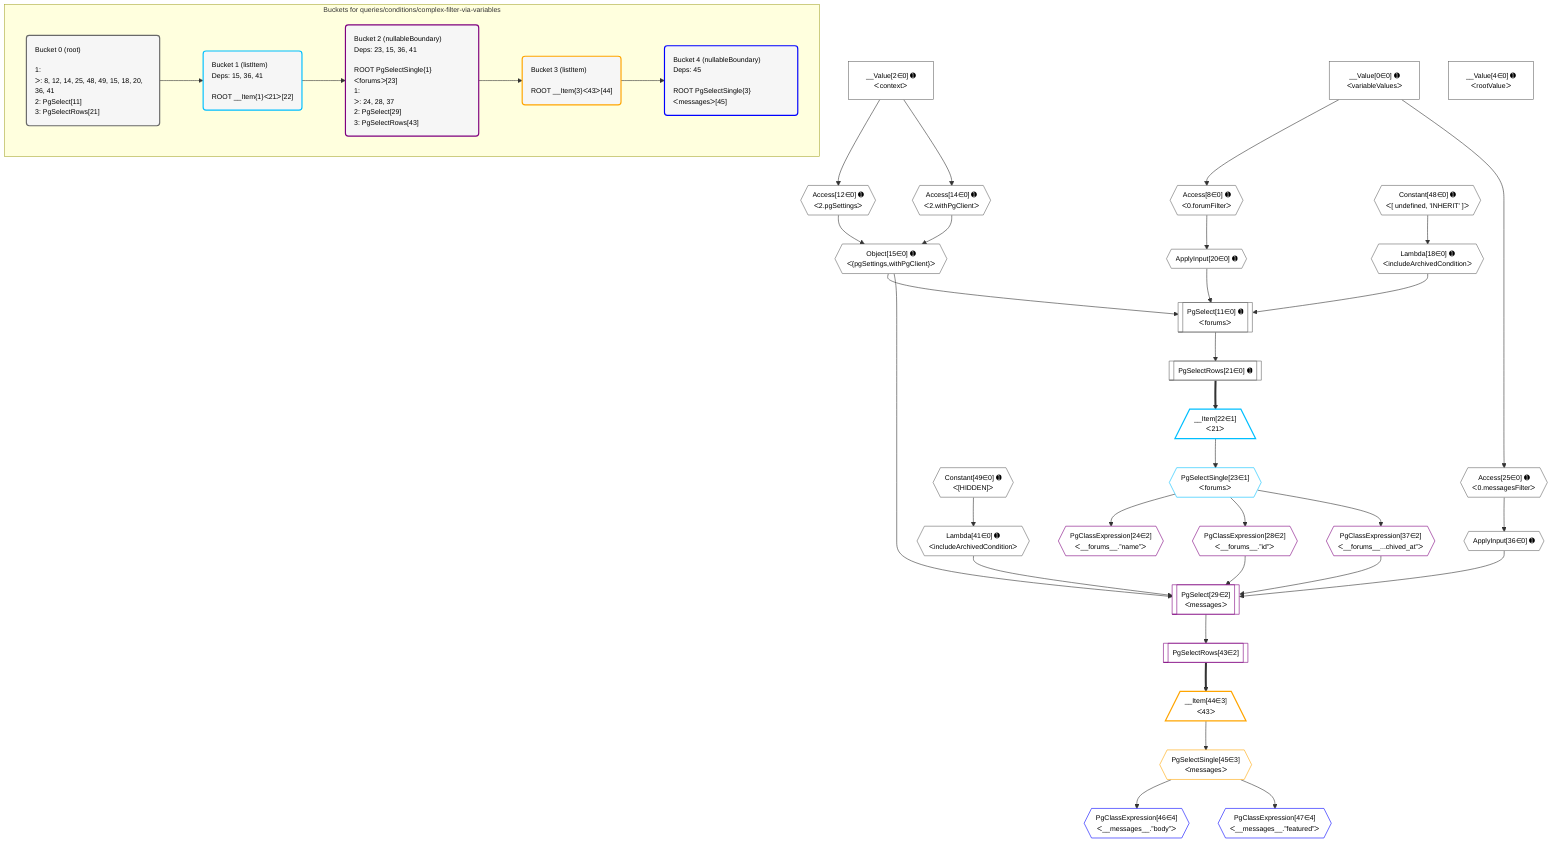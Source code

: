 %%{init: {'themeVariables': { 'fontSize': '12px'}}}%%
graph TD
    classDef path fill:#eee,stroke:#000,color:#000
    classDef plan fill:#fff,stroke-width:1px,color:#000
    classDef itemplan fill:#fff,stroke-width:2px,color:#000
    classDef unbatchedplan fill:#dff,stroke-width:1px,color:#000
    classDef sideeffectplan fill:#fcc,stroke-width:2px,color:#000
    classDef bucket fill:#f6f6f6,color:#000,stroke-width:2px,text-align:left

    subgraph "Buckets for queries/conditions/complex-filter-via-variables"
    Bucket0("Bucket 0 (root)<br /><br />1: <br />ᐳ: 8, 12, 14, 25, 48, 49, 15, 18, 20, 36, 41<br />2: PgSelect[11]<br />3: PgSelectRows[21]"):::bucket
    Bucket1("Bucket 1 (listItem)<br />Deps: 15, 36, 41<br /><br />ROOT __Item{1}ᐸ21ᐳ[22]"):::bucket
    Bucket2("Bucket 2 (nullableBoundary)<br />Deps: 23, 15, 36, 41<br /><br />ROOT PgSelectSingle{1}ᐸforumsᐳ[23]<br />1: <br />ᐳ: 24, 28, 37<br />2: PgSelect[29]<br />3: PgSelectRows[43]"):::bucket
    Bucket3("Bucket 3 (listItem)<br /><br />ROOT __Item{3}ᐸ43ᐳ[44]"):::bucket
    Bucket4("Bucket 4 (nullableBoundary)<br />Deps: 45<br /><br />ROOT PgSelectSingle{3}ᐸmessagesᐳ[45]"):::bucket
    end
    Bucket0 --> Bucket1
    Bucket1 --> Bucket2
    Bucket2 --> Bucket3
    Bucket3 --> Bucket4

    %% plan dependencies
    PgSelect11[["PgSelect[11∈0] ➊<br />ᐸforumsᐳ"]]:::plan
    Object15{{"Object[15∈0] ➊<br />ᐸ{pgSettings,withPgClient}ᐳ"}}:::plan
    Lambda18{{"Lambda[18∈0] ➊<br />ᐸincludeArchivedConditionᐳ"}}:::plan
    ApplyInput20{{"ApplyInput[20∈0] ➊"}}:::plan
    Object15 & Lambda18 & ApplyInput20 --> PgSelect11
    Access12{{"Access[12∈0] ➊<br />ᐸ2.pgSettingsᐳ"}}:::plan
    Access14{{"Access[14∈0] ➊<br />ᐸ2.withPgClientᐳ"}}:::plan
    Access12 & Access14 --> Object15
    Access8{{"Access[8∈0] ➊<br />ᐸ0.forumFilterᐳ"}}:::plan
    __Value0["__Value[0∈0] ➊<br />ᐸvariableValuesᐳ"]:::plan
    __Value0 --> Access8
    __Value2["__Value[2∈0] ➊<br />ᐸcontextᐳ"]:::plan
    __Value2 --> Access12
    __Value2 --> Access14
    Constant48{{"Constant[48∈0] ➊<br />ᐸ[ undefined, 'INHERIT' ]ᐳ"}}:::plan
    Constant48 --> Lambda18
    Access8 --> ApplyInput20
    PgSelectRows21[["PgSelectRows[21∈0] ➊"]]:::plan
    PgSelect11 --> PgSelectRows21
    Access25{{"Access[25∈0] ➊<br />ᐸ0.messagesFilterᐳ"}}:::plan
    __Value0 --> Access25
    ApplyInput36{{"ApplyInput[36∈0] ➊"}}:::plan
    Access25 --> ApplyInput36
    Lambda41{{"Lambda[41∈0] ➊<br />ᐸincludeArchivedConditionᐳ"}}:::plan
    Constant49{{"Constant[49∈0] ➊<br />ᐸ[HIDDEN]ᐳ"}}:::plan
    Constant49 --> Lambda41
    __Value4["__Value[4∈0] ➊<br />ᐸrootValueᐳ"]:::plan
    __Item22[/"__Item[22∈1]<br />ᐸ21ᐳ"\]:::itemplan
    PgSelectRows21 ==> __Item22
    PgSelectSingle23{{"PgSelectSingle[23∈1]<br />ᐸforumsᐳ"}}:::plan
    __Item22 --> PgSelectSingle23
    PgSelect29[["PgSelect[29∈2]<br />ᐸmessagesᐳ"]]:::plan
    PgClassExpression28{{"PgClassExpression[28∈2]<br />ᐸ__forums__.”id”ᐳ"}}:::plan
    PgClassExpression37{{"PgClassExpression[37∈2]<br />ᐸ__forums__...chived_at”ᐳ"}}:::plan
    Object15 & PgClassExpression28 & ApplyInput36 & PgClassExpression37 & Lambda41 --> PgSelect29
    PgClassExpression24{{"PgClassExpression[24∈2]<br />ᐸ__forums__.”name”ᐳ"}}:::plan
    PgSelectSingle23 --> PgClassExpression24
    PgSelectSingle23 --> PgClassExpression28
    PgSelectSingle23 --> PgClassExpression37
    PgSelectRows43[["PgSelectRows[43∈2]"]]:::plan
    PgSelect29 --> PgSelectRows43
    __Item44[/"__Item[44∈3]<br />ᐸ43ᐳ"\]:::itemplan
    PgSelectRows43 ==> __Item44
    PgSelectSingle45{{"PgSelectSingle[45∈3]<br />ᐸmessagesᐳ"}}:::plan
    __Item44 --> PgSelectSingle45
    PgClassExpression46{{"PgClassExpression[46∈4]<br />ᐸ__messages__.”body”ᐳ"}}:::plan
    PgSelectSingle45 --> PgClassExpression46
    PgClassExpression47{{"PgClassExpression[47∈4]<br />ᐸ__messages__.”featured”ᐳ"}}:::plan
    PgSelectSingle45 --> PgClassExpression47

    %% define steps
    classDef bucket0 stroke:#696969
    class Bucket0,__Value0,__Value2,__Value4,Access8,PgSelect11,Access12,Access14,Object15,Lambda18,ApplyInput20,PgSelectRows21,Access25,ApplyInput36,Lambda41,Constant48,Constant49 bucket0
    classDef bucket1 stroke:#00bfff
    class Bucket1,__Item22,PgSelectSingle23 bucket1
    classDef bucket2 stroke:#7f007f
    class Bucket2,PgClassExpression24,PgClassExpression28,PgSelect29,PgClassExpression37,PgSelectRows43 bucket2
    classDef bucket3 stroke:#ffa500
    class Bucket3,__Item44,PgSelectSingle45 bucket3
    classDef bucket4 stroke:#0000ff
    class Bucket4,PgClassExpression46,PgClassExpression47 bucket4